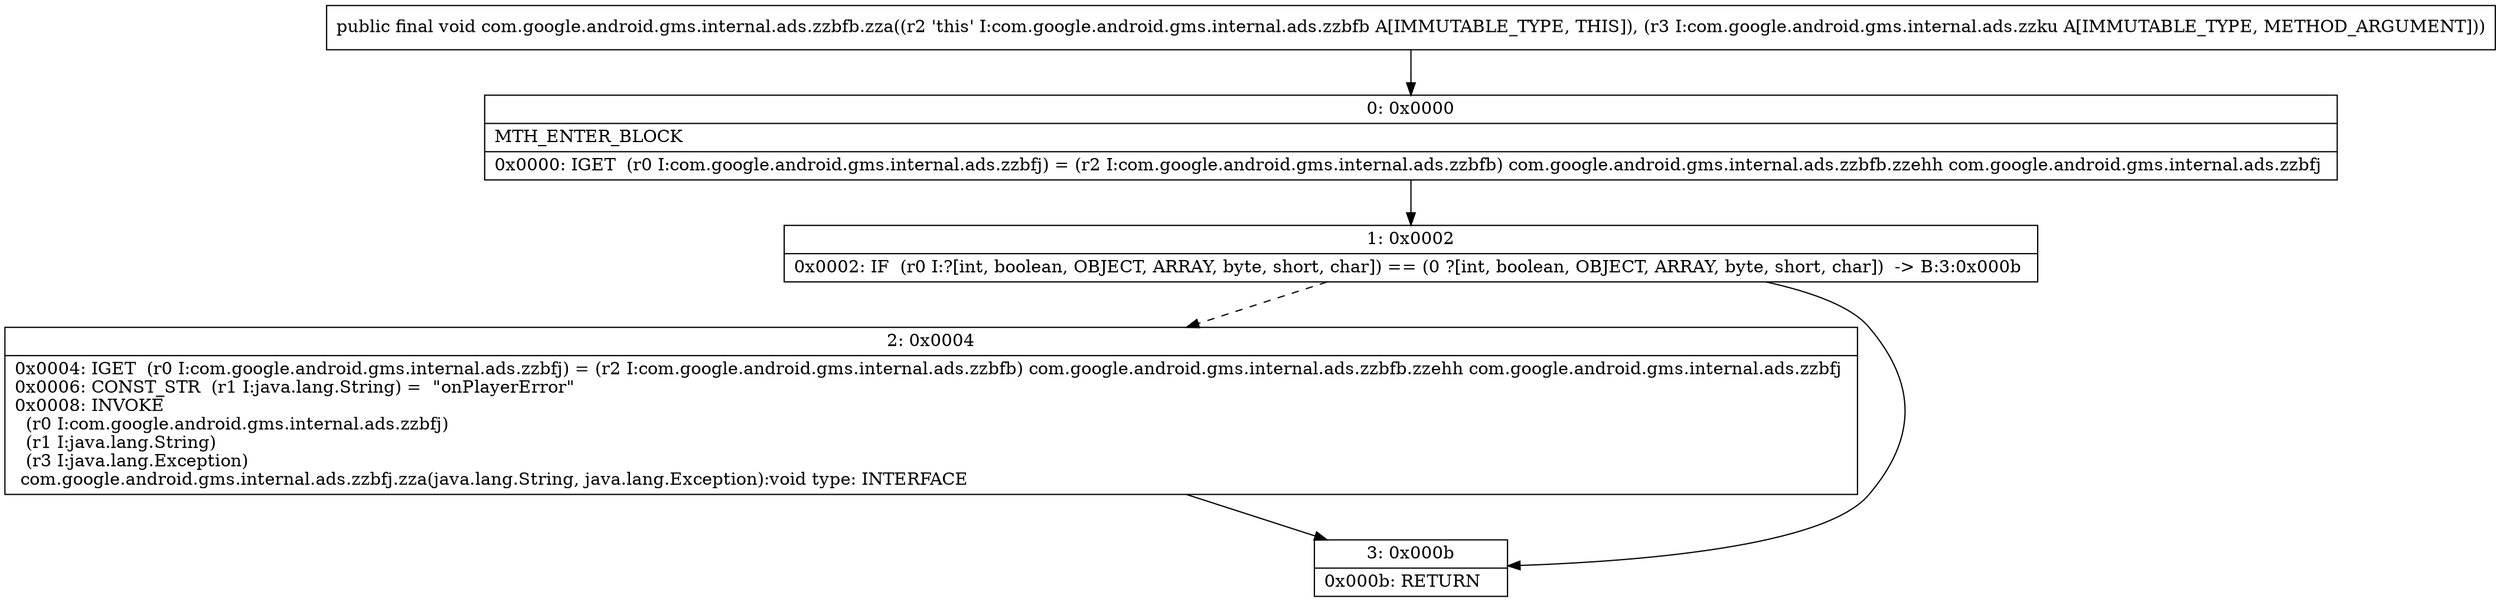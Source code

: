 digraph "CFG forcom.google.android.gms.internal.ads.zzbfb.zza(Lcom\/google\/android\/gms\/internal\/ads\/zzku;)V" {
Node_0 [shape=record,label="{0\:\ 0x0000|MTH_ENTER_BLOCK\l|0x0000: IGET  (r0 I:com.google.android.gms.internal.ads.zzbfj) = (r2 I:com.google.android.gms.internal.ads.zzbfb) com.google.android.gms.internal.ads.zzbfb.zzehh com.google.android.gms.internal.ads.zzbfj \l}"];
Node_1 [shape=record,label="{1\:\ 0x0002|0x0002: IF  (r0 I:?[int, boolean, OBJECT, ARRAY, byte, short, char]) == (0 ?[int, boolean, OBJECT, ARRAY, byte, short, char])  \-\> B:3:0x000b \l}"];
Node_2 [shape=record,label="{2\:\ 0x0004|0x0004: IGET  (r0 I:com.google.android.gms.internal.ads.zzbfj) = (r2 I:com.google.android.gms.internal.ads.zzbfb) com.google.android.gms.internal.ads.zzbfb.zzehh com.google.android.gms.internal.ads.zzbfj \l0x0006: CONST_STR  (r1 I:java.lang.String) =  \"onPlayerError\" \l0x0008: INVOKE  \l  (r0 I:com.google.android.gms.internal.ads.zzbfj)\l  (r1 I:java.lang.String)\l  (r3 I:java.lang.Exception)\l com.google.android.gms.internal.ads.zzbfj.zza(java.lang.String, java.lang.Exception):void type: INTERFACE \l}"];
Node_3 [shape=record,label="{3\:\ 0x000b|0x000b: RETURN   \l}"];
MethodNode[shape=record,label="{public final void com.google.android.gms.internal.ads.zzbfb.zza((r2 'this' I:com.google.android.gms.internal.ads.zzbfb A[IMMUTABLE_TYPE, THIS]), (r3 I:com.google.android.gms.internal.ads.zzku A[IMMUTABLE_TYPE, METHOD_ARGUMENT])) }"];
MethodNode -> Node_0;
Node_0 -> Node_1;
Node_1 -> Node_2[style=dashed];
Node_1 -> Node_3;
Node_2 -> Node_3;
}

